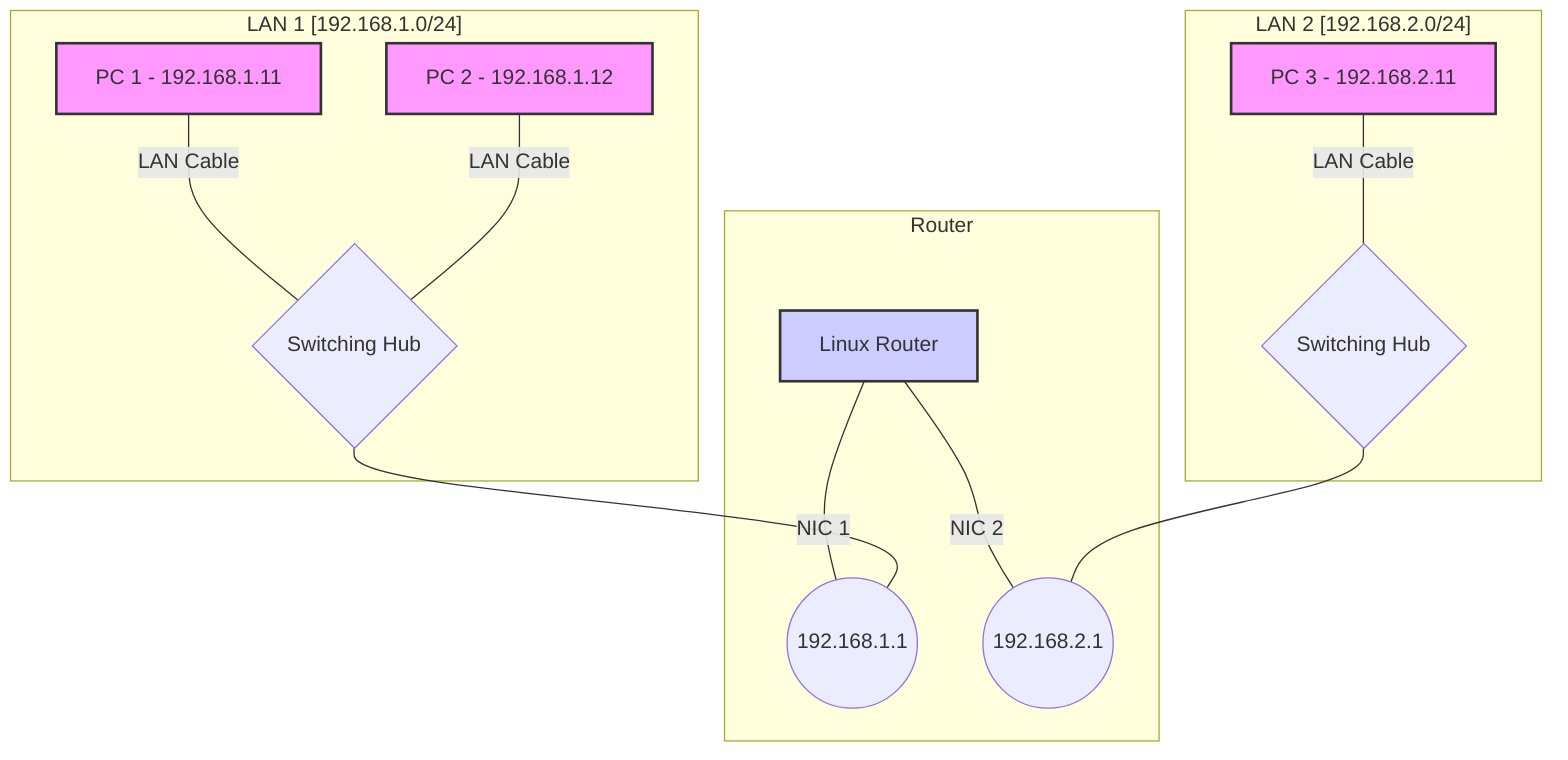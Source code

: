 graph TD
    subgraph "LAN 1 [192.168.1.0/24]"
        PC1[PC 1 - 192.168.1.11] -- LAN Cable --- Hub1{Switching Hub}
        PC2[PC 2 - 192.168.1.12] -- LAN Cable --- Hub1
    end

    subgraph "LAN 2 [192.168.2.0/24]"
        PC3[PC 3 - 192.168.2.11] -- LAN Cable --- Hub2{Switching Hub}
    end

    subgraph Router
        direction LR
        Router_PC[Linux Router] -- NIC 1 --- if1((192.168.1.1))
        Router_PC -- NIC 2 --- if2((192.168.2.1))
    end

    Hub1 --- if1
    Hub2 --- if2

    style PC1 fill:#f9f,stroke:#333,stroke-width:2px
    style PC2 fill:#f9f,stroke:#333,stroke-width:2px
    style PC3 fill:#f9f,stroke:#333,stroke-width:2px
    style Router_PC fill:#ccf,stroke:#333,stroke-width:2px